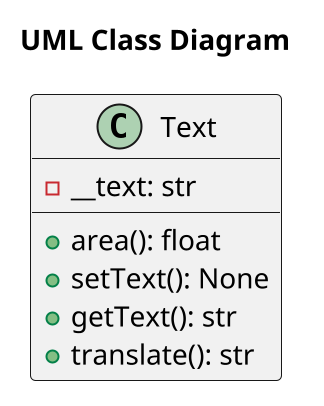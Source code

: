 @startuml
scale 2
title "UML Class Diagram"
class Text {
	-__text: str
	+area(): float
	+setText(): None
	+getText(): str
	+translate(): str
}
@enduml